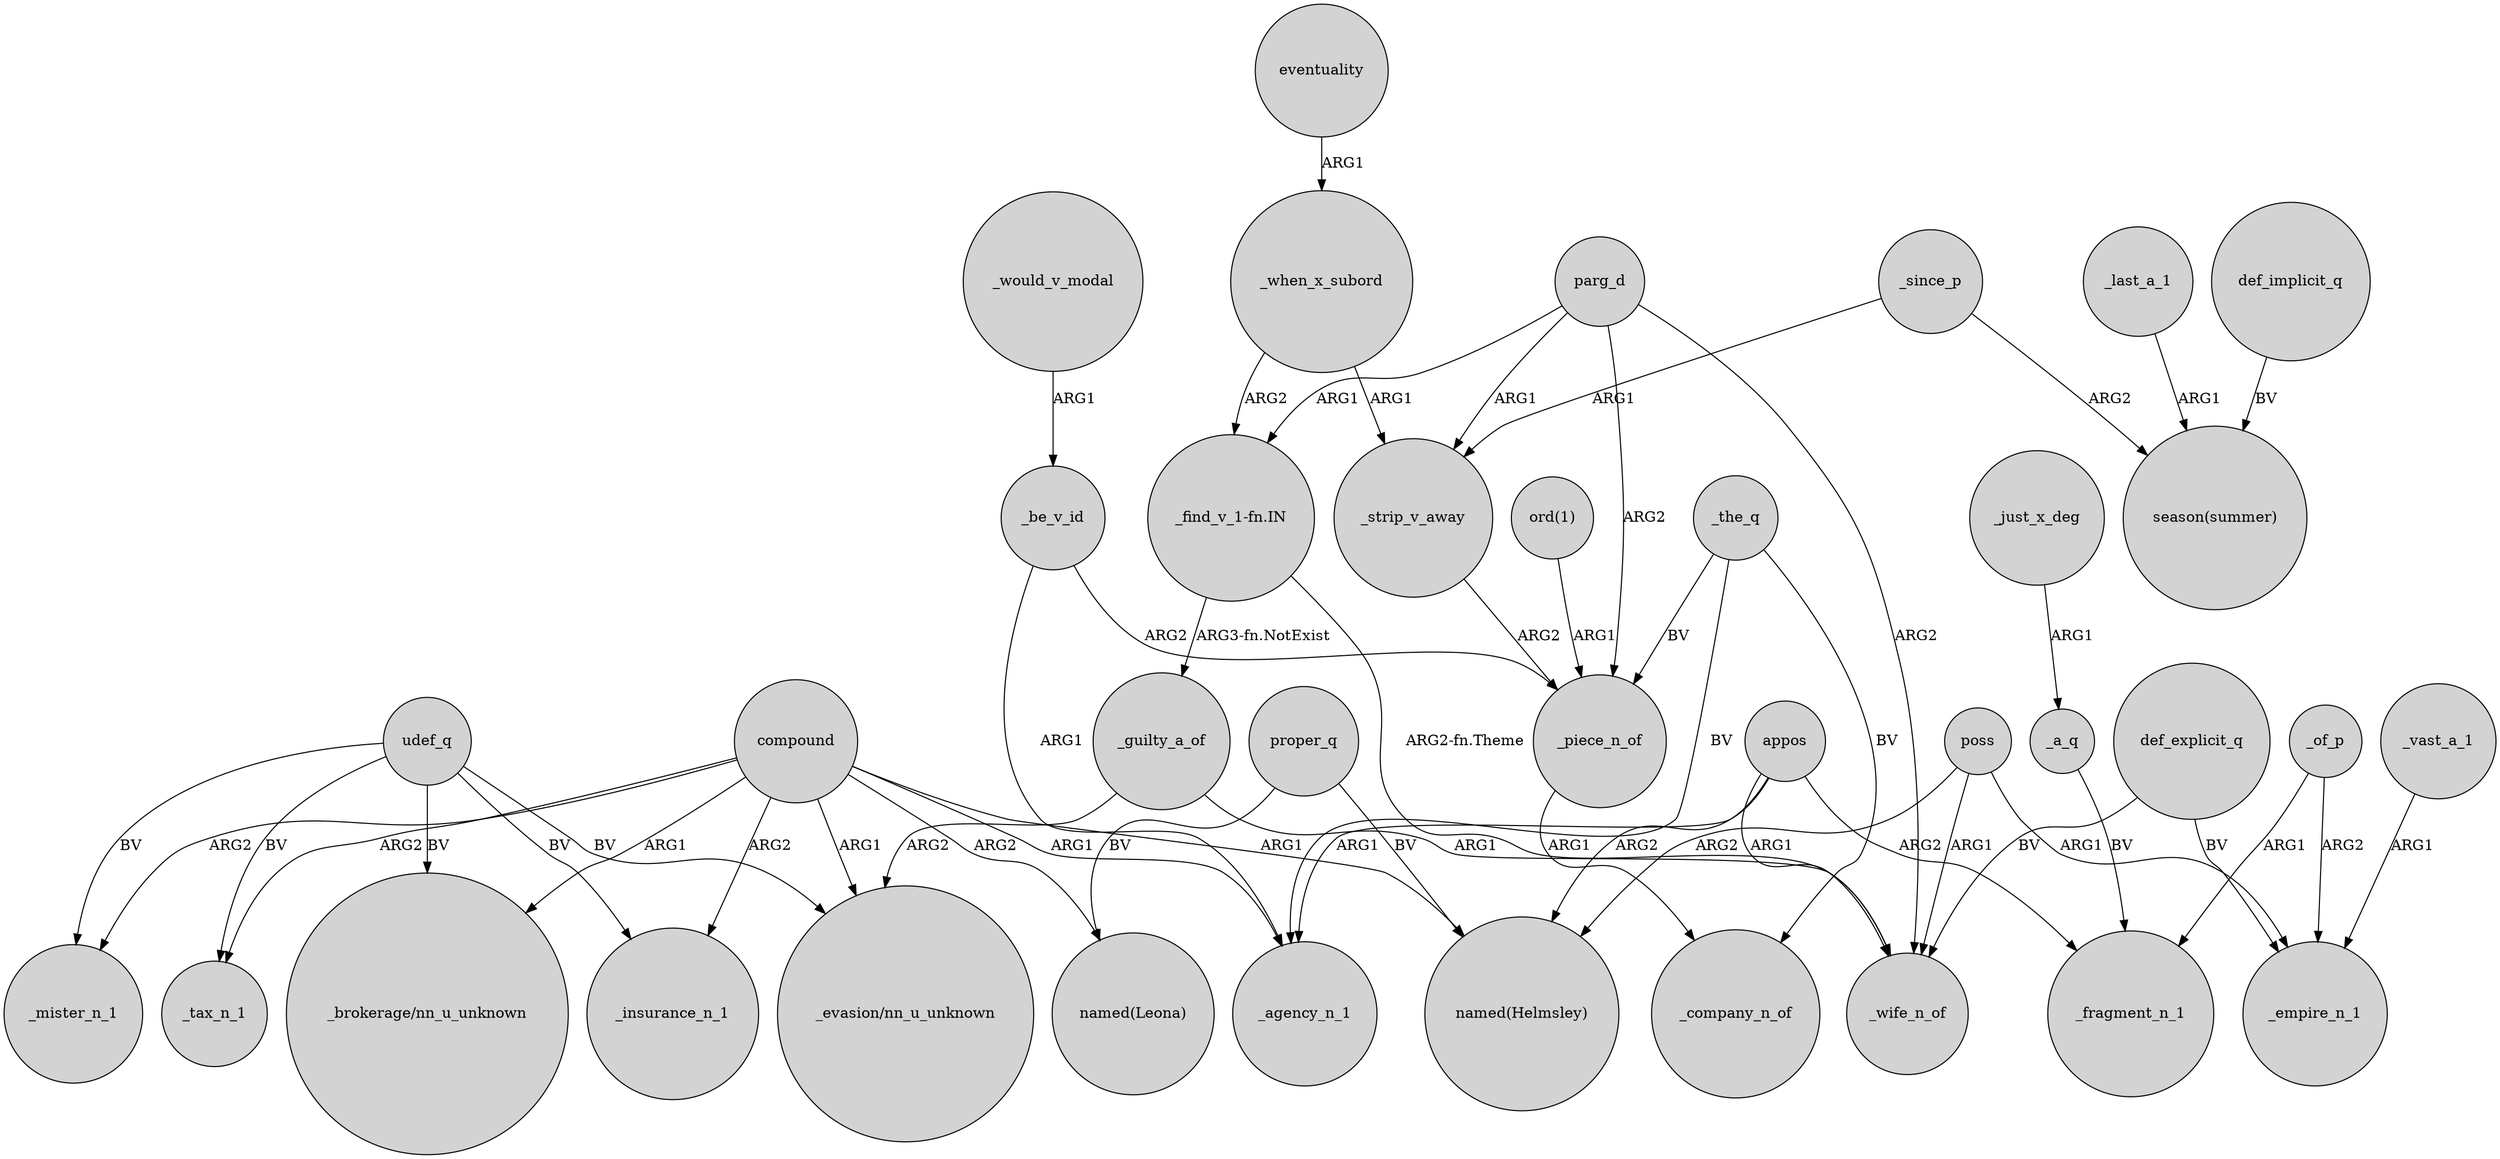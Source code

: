 digraph {
	node [shape=circle style=filled]
	_the_q -> _agency_n_1 [label=BV]
	poss -> _empire_n_1 [label=ARG1]
	eventuality -> _when_x_subord [label=ARG1]
	compound -> _agency_n_1 [label=ARG1]
	_guilty_a_of -> _wife_n_of [label=ARG1]
	compound -> _insurance_n_1 [label=ARG2]
	appos -> "named(Helmsley)" [label=ARG2]
	"_find_v_1-fn.IN" -> _wife_n_of [label="ARG2-fn.Theme"]
	compound -> "_evasion/nn_u_unknown" [label=ARG1]
	_of_p -> _fragment_n_1 [label=ARG1]
	poss -> "named(Helmsley)" [label=ARG2]
	compound -> "named(Leona)" [label=ARG2]
	"ord(1)" -> _piece_n_of [label=ARG1]
	def_explicit_q -> _wife_n_of [label=BV]
	udef_q -> _insurance_n_1 [label=BV]
	compound -> _mister_n_1 [label=ARG2]
	_when_x_subord -> _strip_v_away [label=ARG1]
	_of_p -> _empire_n_1 [label=ARG2]
	_since_p -> "season(summer)" [label=ARG2]
	_vast_a_1 -> _empire_n_1 [label=ARG1]
	udef_q -> _mister_n_1 [label=BV]
	_would_v_modal -> _be_v_id [label=ARG1]
	"_find_v_1-fn.IN" -> _guilty_a_of [label="ARG3-fn.NotExist"]
	_strip_v_away -> _piece_n_of [label=ARG2]
	poss -> _wife_n_of [label=ARG1]
	_the_q -> _company_n_of [label=BV]
	proper_q -> "named(Leona)" [label=BV]
	_since_p -> _strip_v_away [label=ARG1]
	_piece_n_of -> _company_n_of [label=ARG1]
	_be_v_id -> _agency_n_1 [label=ARG1]
	_last_a_1 -> "season(summer)" [label=ARG1]
	udef_q -> "_brokerage/nn_u_unknown" [label=BV]
	udef_q -> _tax_n_1 [label=BV]
	appos -> _wife_n_of [label=ARG1]
	_when_x_subord -> "_find_v_1-fn.IN" [label=ARG2]
	def_implicit_q -> "season(summer)" [label=BV]
	_the_q -> _piece_n_of [label=BV]
	_be_v_id -> _piece_n_of [label=ARG2]
	parg_d -> "_find_v_1-fn.IN" [label=ARG1]
	parg_d -> _wife_n_of [label=ARG2]
	_a_q -> _fragment_n_1 [label=BV]
	parg_d -> _piece_n_of [label=ARG2]
	udef_q -> "_evasion/nn_u_unknown" [label=BV]
	def_explicit_q -> _empire_n_1 [label=BV]
	compound -> "_brokerage/nn_u_unknown" [label=ARG1]
	appos -> _agency_n_1 [label=ARG1]
	proper_q -> "named(Helmsley)" [label=BV]
	parg_d -> _strip_v_away [label=ARG1]
	compound -> "named(Helmsley)" [label=ARG1]
	compound -> _tax_n_1 [label=ARG2]
	_guilty_a_of -> "_evasion/nn_u_unknown" [label=ARG2]
	appos -> _fragment_n_1 [label=ARG2]
	_just_x_deg -> _a_q [label=ARG1]
}
